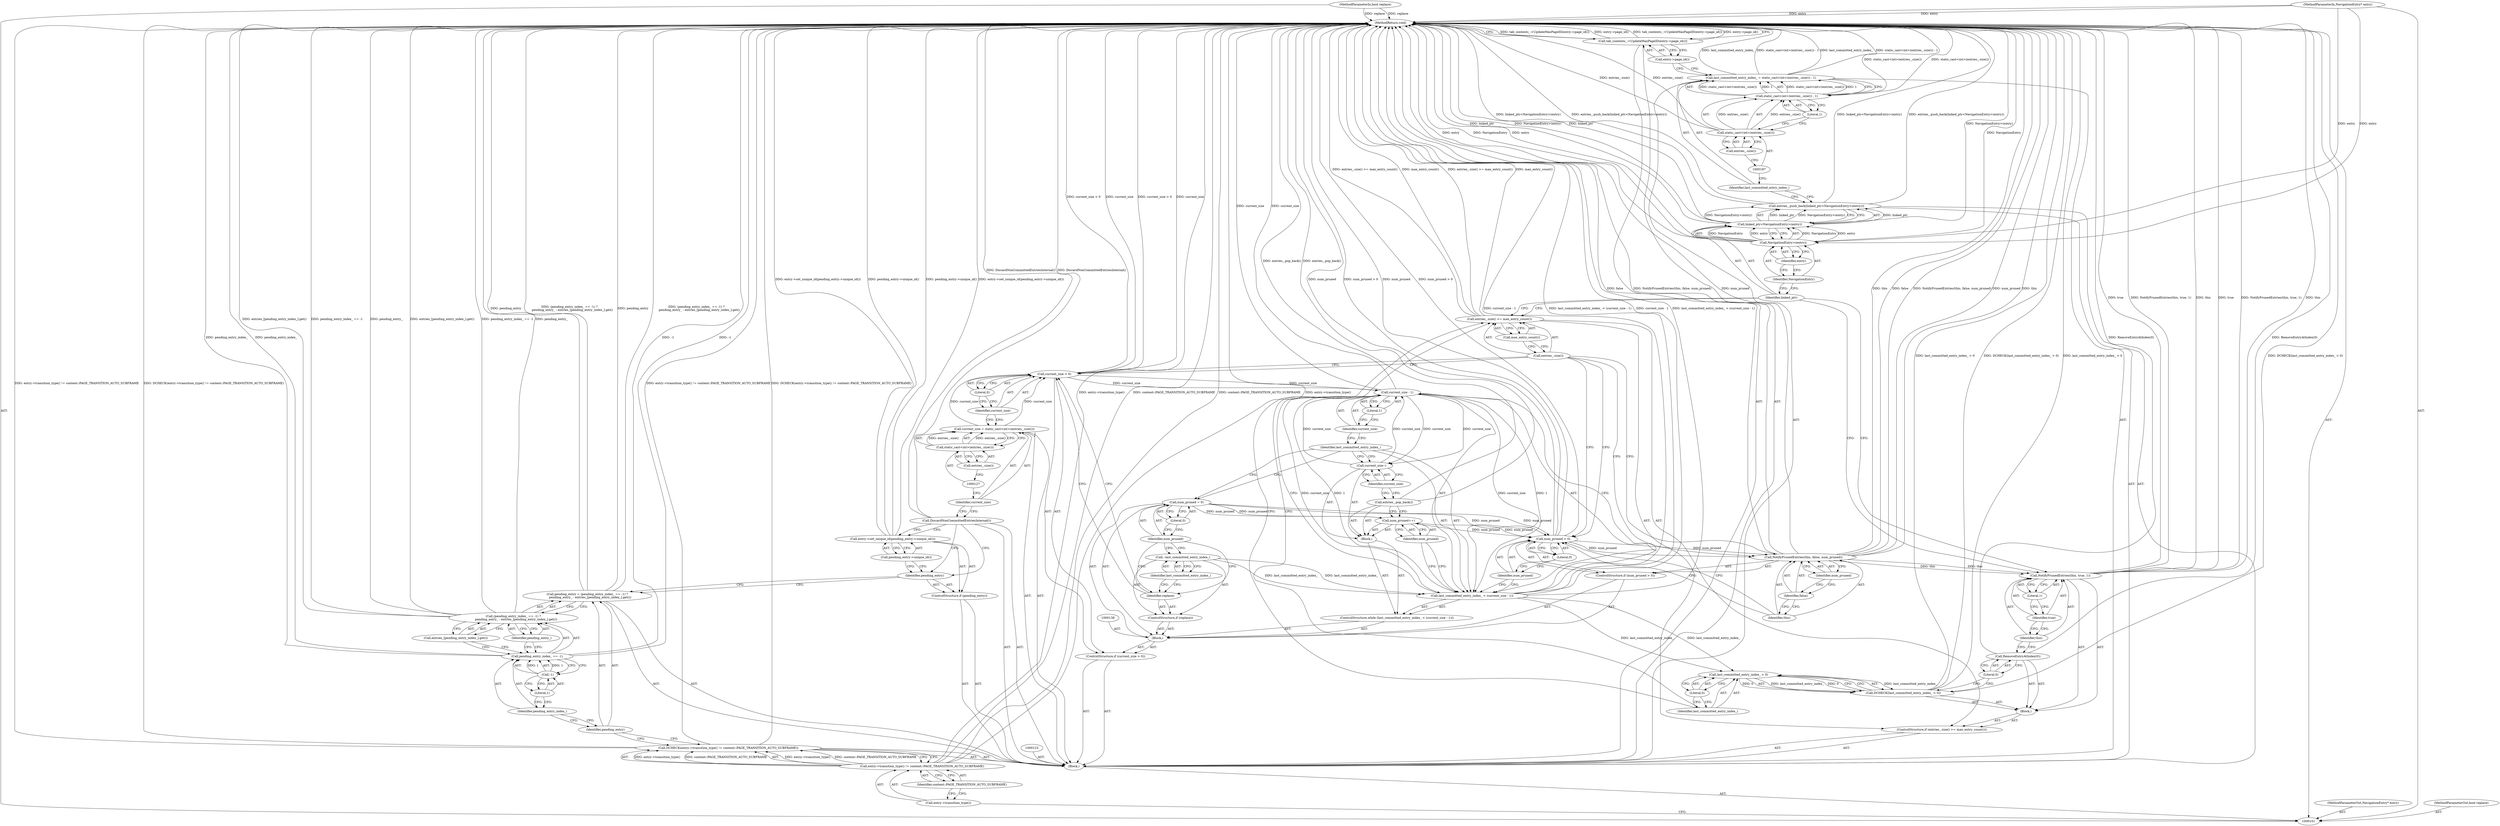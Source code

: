 digraph "0_Chrome_6a13a6c2fbae0b3269743e6a141fdfe0d9ec9793_5" {
"1000192" [label="(MethodReturn,void)"];
"1000102" [label="(MethodParameterIn,NavigationEntry* entry)"];
"1000311" [label="(MethodParameterOut,NavigationEntry* entry)"];
"1000122" [label="(Call,DiscardNonCommittedEntriesInternal())"];
"1000126" [label="(Call,static_cast<int>(entries_.size()))"];
"1000128" [label="(Call,entries_.size())"];
"1000124" [label="(Call,current_size = static_cast<int>(entries_.size()))"];
"1000125" [label="(Identifier,current_size)"];
"1000129" [label="(ControlStructure,if (current_size > 0))"];
"1000132" [label="(Literal,0)"];
"1000130" [label="(Call,current_size > 0)"];
"1000131" [label="(Identifier,current_size)"];
"1000134" [label="(ControlStructure,if (replace))"];
"1000135" [label="(Identifier,replace)"];
"1000136" [label="(Call,--last_committed_entry_index_)"];
"1000137" [label="(Identifier,last_committed_entry_index_)"];
"1000141" [label="(Literal,0)"];
"1000133" [label="(Block,)"];
"1000139" [label="(Call,num_pruned = 0)"];
"1000140" [label="(Identifier,num_pruned)"];
"1000143" [label="(Call,last_committed_entry_index_ < (current_size - 1))"];
"1000144" [label="(Identifier,last_committed_entry_index_)"];
"1000142" [label="(ControlStructure,while (last_committed_entry_index_ < (current_size - 1)))"];
"1000145" [label="(Call,current_size - 1)"];
"1000146" [label="(Identifier,current_size)"];
"1000147" [label="(Literal,1)"];
"1000148" [label="(Block,)"];
"1000103" [label="(MethodParameterIn,bool replace)"];
"1000312" [label="(MethodParameterOut,bool replace)"];
"1000104" [label="(Block,)"];
"1000149" [label="(Call,num_pruned++)"];
"1000150" [label="(Identifier,num_pruned)"];
"1000151" [label="(Call,entries_.pop_back())"];
"1000152" [label="(Call,current_size--)"];
"1000153" [label="(Identifier,current_size)"];
"1000157" [label="(Literal,0)"];
"1000154" [label="(ControlStructure,if (num_pruned > 0))"];
"1000155" [label="(Call,num_pruned > 0)"];
"1000156" [label="(Identifier,num_pruned)"];
"1000159" [label="(Identifier,this)"];
"1000160" [label="(Identifier,false)"];
"1000161" [label="(Identifier,num_pruned)"];
"1000158" [label="(Call,NotifyPrunedEntries(this, false, num_pruned))"];
"1000165" [label="(Call,max_entry_count())"];
"1000162" [label="(ControlStructure,if (entries_.size() >= max_entry_count()))"];
"1000166" [label="(Block,)"];
"1000163" [label="(Call,entries_.size() >= max_entry_count())"];
"1000164" [label="(Call,entries_.size())"];
"1000168" [label="(Call,last_committed_entry_index_ > 0)"];
"1000169" [label="(Identifier,last_committed_entry_index_)"];
"1000167" [label="(Call,DCHECK(last_committed_entry_index_ > 0))"];
"1000170" [label="(Literal,0)"];
"1000105" [label="(Call,DCHECK(entry->transition_type() != content::PAGE_TRANSITION_AUTO_SUBFRAME))"];
"1000108" [label="(Identifier,content::PAGE_TRANSITION_AUTO_SUBFRAME)"];
"1000106" [label="(Call,entry->transition_type() != content::PAGE_TRANSITION_AUTO_SUBFRAME)"];
"1000107" [label="(Call,entry->transition_type())"];
"1000172" [label="(Literal,0)"];
"1000171" [label="(Call,RemoveEntryAtIndex(0))"];
"1000174" [label="(Identifier,this)"];
"1000175" [label="(Identifier,true)"];
"1000176" [label="(Literal,1)"];
"1000173" [label="(Call,NotifyPrunedEntries(this, true, 1))"];
"1000177" [label="(Call,entries_.push_back(linked_ptr<NavigationEntry>(entry)))"];
"1000178" [label="(Call,linked_ptr<NavigationEntry>(entry))"];
"1000179" [label="(Identifier,linked_ptr)"];
"1000180" [label="(Call,NavigationEntry>(entry))"];
"1000181" [label="(Identifier,NavigationEntry)"];
"1000182" [label="(Identifier,entry)"];
"1000183" [label="(Call,last_committed_entry_index_ = static_cast<int>(entries_.size()) - 1)"];
"1000184" [label="(Identifier,last_committed_entry_index_)"];
"1000185" [label="(Call,static_cast<int>(entries_.size()) - 1)"];
"1000186" [label="(Call,static_cast<int>(entries_.size()))"];
"1000188" [label="(Call,entries_.size())"];
"1000189" [label="(Literal,1)"];
"1000190" [label="(Call,tab_contents_->UpdateMaxPageID(entry->page_id()))"];
"1000191" [label="(Call,entry->page_id())"];
"1000109" [label="(Call,pending_entry = (pending_entry_index_ == -1) ?\n      pending_entry_ : entries_[pending_entry_index_].get())"];
"1000110" [label="(Identifier,pending_entry)"];
"1000111" [label="(Call,(pending_entry_index_ == -1) ?\n      pending_entry_ : entries_[pending_entry_index_].get())"];
"1000112" [label="(Call,pending_entry_index_ == -1)"];
"1000113" [label="(Identifier,pending_entry_index_)"];
"1000114" [label="(Call,-1)"];
"1000115" [label="(Literal,1)"];
"1000117" [label="(Call,entries_[pending_entry_index_].get())"];
"1000116" [label="(Identifier,pending_entry_)"];
"1000118" [label="(ControlStructure,if (pending_entry))"];
"1000119" [label="(Identifier,pending_entry)"];
"1000121" [label="(Call,pending_entry->unique_id())"];
"1000120" [label="(Call,entry->set_unique_id(pending_entry->unique_id()))"];
"1000192" -> "1000101"  [label="AST: "];
"1000192" -> "1000190"  [label="CFG: "];
"1000106" -> "1000192"  [label="DDG: content::PAGE_TRANSITION_AUTO_SUBFRAME"];
"1000106" -> "1000192"  [label="DDG: entry->transition_type()"];
"1000183" -> "1000192"  [label="DDG: static_cast<int>(entries_.size()) - 1"];
"1000183" -> "1000192"  [label="DDG: last_committed_entry_index_"];
"1000190" -> "1000192"  [label="DDG: tab_contents_->UpdateMaxPageID(entry->page_id())"];
"1000190" -> "1000192"  [label="DDG: entry->page_id()"];
"1000178" -> "1000192"  [label="DDG: linked_ptr"];
"1000178" -> "1000192"  [label="DDG: NavigationEntry>(entry)"];
"1000105" -> "1000192"  [label="DDG: DCHECK(entry->transition_type() != content::PAGE_TRANSITION_AUTO_SUBFRAME)"];
"1000105" -> "1000192"  [label="DDG: entry->transition_type() != content::PAGE_TRANSITION_AUTO_SUBFRAME"];
"1000180" -> "1000192"  [label="DDG: NavigationEntry"];
"1000180" -> "1000192"  [label="DDG: entry"];
"1000177" -> "1000192"  [label="DDG: entries_.push_back(linked_ptr<NavigationEntry>(entry))"];
"1000177" -> "1000192"  [label="DDG: linked_ptr<NavigationEntry>(entry)"];
"1000155" -> "1000192"  [label="DDG: num_pruned"];
"1000155" -> "1000192"  [label="DDG: num_pruned > 0"];
"1000158" -> "1000192"  [label="DDG: this"];
"1000158" -> "1000192"  [label="DDG: false"];
"1000158" -> "1000192"  [label="DDG: NotifyPrunedEntries(this, false, num_pruned)"];
"1000158" -> "1000192"  [label="DDG: num_pruned"];
"1000111" -> "1000192"  [label="DDG: entries_[pending_entry_index_].get()"];
"1000111" -> "1000192"  [label="DDG: pending_entry_index_ == -1"];
"1000111" -> "1000192"  [label="DDG: pending_entry_"];
"1000186" -> "1000192"  [label="DDG: entries_.size()"];
"1000167" -> "1000192"  [label="DDG: last_committed_entry_index_ > 0"];
"1000167" -> "1000192"  [label="DDG: DCHECK(last_committed_entry_index_ > 0)"];
"1000130" -> "1000192"  [label="DDG: current_size > 0"];
"1000130" -> "1000192"  [label="DDG: current_size"];
"1000185" -> "1000192"  [label="DDG: static_cast<int>(entries_.size())"];
"1000151" -> "1000192"  [label="DDG: entries_.pop_back()"];
"1000112" -> "1000192"  [label="DDG: -1"];
"1000112" -> "1000192"  [label="DDG: pending_entry_index_"];
"1000103" -> "1000192"  [label="DDG: replace"];
"1000120" -> "1000192"  [label="DDG: pending_entry->unique_id()"];
"1000120" -> "1000192"  [label="DDG: entry->set_unique_id(pending_entry->unique_id())"];
"1000102" -> "1000192"  [label="DDG: entry"];
"1000109" -> "1000192"  [label="DDG: pending_entry"];
"1000109" -> "1000192"  [label="DDG: (pending_entry_index_ == -1) ?\n      pending_entry_ : entries_[pending_entry_index_].get()"];
"1000173" -> "1000192"  [label="DDG: NotifyPrunedEntries(this, true, 1)"];
"1000173" -> "1000192"  [label="DDG: this"];
"1000173" -> "1000192"  [label="DDG: true"];
"1000143" -> "1000192"  [label="DDG: last_committed_entry_index_ < (current_size - 1)"];
"1000143" -> "1000192"  [label="DDG: current_size - 1"];
"1000122" -> "1000192"  [label="DDG: DiscardNonCommittedEntriesInternal()"];
"1000171" -> "1000192"  [label="DDG: RemoveEntryAtIndex(0)"];
"1000163" -> "1000192"  [label="DDG: entries_.size() >= max_entry_count()"];
"1000163" -> "1000192"  [label="DDG: max_entry_count()"];
"1000145" -> "1000192"  [label="DDG: current_size"];
"1000102" -> "1000101"  [label="AST: "];
"1000102" -> "1000192"  [label="DDG: entry"];
"1000102" -> "1000180"  [label="DDG: entry"];
"1000311" -> "1000101"  [label="AST: "];
"1000122" -> "1000104"  [label="AST: "];
"1000122" -> "1000120"  [label="CFG: "];
"1000122" -> "1000119"  [label="CFG: "];
"1000125" -> "1000122"  [label="CFG: "];
"1000122" -> "1000192"  [label="DDG: DiscardNonCommittedEntriesInternal()"];
"1000126" -> "1000124"  [label="AST: "];
"1000126" -> "1000128"  [label="CFG: "];
"1000127" -> "1000126"  [label="AST: "];
"1000128" -> "1000126"  [label="AST: "];
"1000124" -> "1000126"  [label="CFG: "];
"1000126" -> "1000124"  [label="DDG: entries_.size()"];
"1000128" -> "1000126"  [label="AST: "];
"1000128" -> "1000127"  [label="CFG: "];
"1000126" -> "1000128"  [label="CFG: "];
"1000124" -> "1000104"  [label="AST: "];
"1000124" -> "1000126"  [label="CFG: "];
"1000125" -> "1000124"  [label="AST: "];
"1000126" -> "1000124"  [label="AST: "];
"1000131" -> "1000124"  [label="CFG: "];
"1000126" -> "1000124"  [label="DDG: entries_.size()"];
"1000124" -> "1000130"  [label="DDG: current_size"];
"1000125" -> "1000124"  [label="AST: "];
"1000125" -> "1000122"  [label="CFG: "];
"1000127" -> "1000125"  [label="CFG: "];
"1000129" -> "1000104"  [label="AST: "];
"1000130" -> "1000129"  [label="AST: "];
"1000133" -> "1000129"  [label="AST: "];
"1000132" -> "1000130"  [label="AST: "];
"1000132" -> "1000131"  [label="CFG: "];
"1000130" -> "1000132"  [label="CFG: "];
"1000130" -> "1000129"  [label="AST: "];
"1000130" -> "1000132"  [label="CFG: "];
"1000131" -> "1000130"  [label="AST: "];
"1000132" -> "1000130"  [label="AST: "];
"1000135" -> "1000130"  [label="CFG: "];
"1000164" -> "1000130"  [label="CFG: "];
"1000130" -> "1000192"  [label="DDG: current_size > 0"];
"1000130" -> "1000192"  [label="DDG: current_size"];
"1000124" -> "1000130"  [label="DDG: current_size"];
"1000130" -> "1000145"  [label="DDG: current_size"];
"1000131" -> "1000130"  [label="AST: "];
"1000131" -> "1000124"  [label="CFG: "];
"1000132" -> "1000131"  [label="CFG: "];
"1000134" -> "1000133"  [label="AST: "];
"1000135" -> "1000134"  [label="AST: "];
"1000136" -> "1000134"  [label="AST: "];
"1000135" -> "1000134"  [label="AST: "];
"1000135" -> "1000130"  [label="CFG: "];
"1000137" -> "1000135"  [label="CFG: "];
"1000140" -> "1000135"  [label="CFG: "];
"1000136" -> "1000134"  [label="AST: "];
"1000136" -> "1000137"  [label="CFG: "];
"1000137" -> "1000136"  [label="AST: "];
"1000140" -> "1000136"  [label="CFG: "];
"1000136" -> "1000143"  [label="DDG: last_committed_entry_index_"];
"1000137" -> "1000136"  [label="AST: "];
"1000137" -> "1000135"  [label="CFG: "];
"1000136" -> "1000137"  [label="CFG: "];
"1000141" -> "1000139"  [label="AST: "];
"1000141" -> "1000140"  [label="CFG: "];
"1000139" -> "1000141"  [label="CFG: "];
"1000133" -> "1000129"  [label="AST: "];
"1000134" -> "1000133"  [label="AST: "];
"1000138" -> "1000133"  [label="AST: "];
"1000139" -> "1000133"  [label="AST: "];
"1000142" -> "1000133"  [label="AST: "];
"1000154" -> "1000133"  [label="AST: "];
"1000139" -> "1000133"  [label="AST: "];
"1000139" -> "1000141"  [label="CFG: "];
"1000140" -> "1000139"  [label="AST: "];
"1000141" -> "1000139"  [label="AST: "];
"1000144" -> "1000139"  [label="CFG: "];
"1000139" -> "1000149"  [label="DDG: num_pruned"];
"1000139" -> "1000155"  [label="DDG: num_pruned"];
"1000140" -> "1000139"  [label="AST: "];
"1000140" -> "1000136"  [label="CFG: "];
"1000140" -> "1000135"  [label="CFG: "];
"1000141" -> "1000140"  [label="CFG: "];
"1000143" -> "1000142"  [label="AST: "];
"1000143" -> "1000145"  [label="CFG: "];
"1000144" -> "1000143"  [label="AST: "];
"1000145" -> "1000143"  [label="AST: "];
"1000150" -> "1000143"  [label="CFG: "];
"1000156" -> "1000143"  [label="CFG: "];
"1000143" -> "1000192"  [label="DDG: last_committed_entry_index_ < (current_size - 1)"];
"1000143" -> "1000192"  [label="DDG: current_size - 1"];
"1000136" -> "1000143"  [label="DDG: last_committed_entry_index_"];
"1000145" -> "1000143"  [label="DDG: current_size"];
"1000145" -> "1000143"  [label="DDG: 1"];
"1000143" -> "1000168"  [label="DDG: last_committed_entry_index_"];
"1000144" -> "1000143"  [label="AST: "];
"1000144" -> "1000152"  [label="CFG: "];
"1000144" -> "1000139"  [label="CFG: "];
"1000146" -> "1000144"  [label="CFG: "];
"1000142" -> "1000133"  [label="AST: "];
"1000143" -> "1000142"  [label="AST: "];
"1000148" -> "1000142"  [label="AST: "];
"1000145" -> "1000143"  [label="AST: "];
"1000145" -> "1000147"  [label="CFG: "];
"1000146" -> "1000145"  [label="AST: "];
"1000147" -> "1000145"  [label="AST: "];
"1000143" -> "1000145"  [label="CFG: "];
"1000145" -> "1000192"  [label="DDG: current_size"];
"1000145" -> "1000143"  [label="DDG: current_size"];
"1000145" -> "1000143"  [label="DDG: 1"];
"1000152" -> "1000145"  [label="DDG: current_size"];
"1000130" -> "1000145"  [label="DDG: current_size"];
"1000145" -> "1000152"  [label="DDG: current_size"];
"1000146" -> "1000145"  [label="AST: "];
"1000146" -> "1000144"  [label="CFG: "];
"1000147" -> "1000146"  [label="CFG: "];
"1000147" -> "1000145"  [label="AST: "];
"1000147" -> "1000146"  [label="CFG: "];
"1000145" -> "1000147"  [label="CFG: "];
"1000148" -> "1000142"  [label="AST: "];
"1000149" -> "1000148"  [label="AST: "];
"1000151" -> "1000148"  [label="AST: "];
"1000152" -> "1000148"  [label="AST: "];
"1000103" -> "1000101"  [label="AST: "];
"1000103" -> "1000192"  [label="DDG: replace"];
"1000312" -> "1000101"  [label="AST: "];
"1000104" -> "1000101"  [label="AST: "];
"1000105" -> "1000104"  [label="AST: "];
"1000109" -> "1000104"  [label="AST: "];
"1000118" -> "1000104"  [label="AST: "];
"1000122" -> "1000104"  [label="AST: "];
"1000123" -> "1000104"  [label="AST: "];
"1000124" -> "1000104"  [label="AST: "];
"1000129" -> "1000104"  [label="AST: "];
"1000162" -> "1000104"  [label="AST: "];
"1000177" -> "1000104"  [label="AST: "];
"1000183" -> "1000104"  [label="AST: "];
"1000190" -> "1000104"  [label="AST: "];
"1000149" -> "1000148"  [label="AST: "];
"1000149" -> "1000150"  [label="CFG: "];
"1000150" -> "1000149"  [label="AST: "];
"1000151" -> "1000149"  [label="CFG: "];
"1000139" -> "1000149"  [label="DDG: num_pruned"];
"1000149" -> "1000155"  [label="DDG: num_pruned"];
"1000150" -> "1000149"  [label="AST: "];
"1000150" -> "1000143"  [label="CFG: "];
"1000149" -> "1000150"  [label="CFG: "];
"1000151" -> "1000148"  [label="AST: "];
"1000151" -> "1000149"  [label="CFG: "];
"1000153" -> "1000151"  [label="CFG: "];
"1000151" -> "1000192"  [label="DDG: entries_.pop_back()"];
"1000152" -> "1000148"  [label="AST: "];
"1000152" -> "1000153"  [label="CFG: "];
"1000153" -> "1000152"  [label="AST: "];
"1000144" -> "1000152"  [label="CFG: "];
"1000152" -> "1000145"  [label="DDG: current_size"];
"1000145" -> "1000152"  [label="DDG: current_size"];
"1000153" -> "1000152"  [label="AST: "];
"1000153" -> "1000151"  [label="CFG: "];
"1000152" -> "1000153"  [label="CFG: "];
"1000157" -> "1000155"  [label="AST: "];
"1000157" -> "1000156"  [label="CFG: "];
"1000155" -> "1000157"  [label="CFG: "];
"1000154" -> "1000133"  [label="AST: "];
"1000155" -> "1000154"  [label="AST: "];
"1000158" -> "1000154"  [label="AST: "];
"1000155" -> "1000154"  [label="AST: "];
"1000155" -> "1000157"  [label="CFG: "];
"1000156" -> "1000155"  [label="AST: "];
"1000157" -> "1000155"  [label="AST: "];
"1000159" -> "1000155"  [label="CFG: "];
"1000164" -> "1000155"  [label="CFG: "];
"1000155" -> "1000192"  [label="DDG: num_pruned"];
"1000155" -> "1000192"  [label="DDG: num_pruned > 0"];
"1000139" -> "1000155"  [label="DDG: num_pruned"];
"1000149" -> "1000155"  [label="DDG: num_pruned"];
"1000155" -> "1000158"  [label="DDG: num_pruned"];
"1000156" -> "1000155"  [label="AST: "];
"1000156" -> "1000143"  [label="CFG: "];
"1000157" -> "1000156"  [label="CFG: "];
"1000159" -> "1000158"  [label="AST: "];
"1000159" -> "1000155"  [label="CFG: "];
"1000160" -> "1000159"  [label="CFG: "];
"1000160" -> "1000158"  [label="AST: "];
"1000160" -> "1000159"  [label="CFG: "];
"1000161" -> "1000160"  [label="CFG: "];
"1000161" -> "1000158"  [label="AST: "];
"1000161" -> "1000160"  [label="CFG: "];
"1000158" -> "1000161"  [label="CFG: "];
"1000158" -> "1000154"  [label="AST: "];
"1000158" -> "1000161"  [label="CFG: "];
"1000159" -> "1000158"  [label="AST: "];
"1000160" -> "1000158"  [label="AST: "];
"1000161" -> "1000158"  [label="AST: "];
"1000164" -> "1000158"  [label="CFG: "];
"1000158" -> "1000192"  [label="DDG: this"];
"1000158" -> "1000192"  [label="DDG: false"];
"1000158" -> "1000192"  [label="DDG: NotifyPrunedEntries(this, false, num_pruned)"];
"1000158" -> "1000192"  [label="DDG: num_pruned"];
"1000155" -> "1000158"  [label="DDG: num_pruned"];
"1000158" -> "1000173"  [label="DDG: this"];
"1000165" -> "1000163"  [label="AST: "];
"1000165" -> "1000164"  [label="CFG: "];
"1000163" -> "1000165"  [label="CFG: "];
"1000162" -> "1000104"  [label="AST: "];
"1000163" -> "1000162"  [label="AST: "];
"1000166" -> "1000162"  [label="AST: "];
"1000166" -> "1000162"  [label="AST: "];
"1000167" -> "1000166"  [label="AST: "];
"1000171" -> "1000166"  [label="AST: "];
"1000173" -> "1000166"  [label="AST: "];
"1000163" -> "1000162"  [label="AST: "];
"1000163" -> "1000165"  [label="CFG: "];
"1000164" -> "1000163"  [label="AST: "];
"1000165" -> "1000163"  [label="AST: "];
"1000169" -> "1000163"  [label="CFG: "];
"1000179" -> "1000163"  [label="CFG: "];
"1000163" -> "1000192"  [label="DDG: entries_.size() >= max_entry_count()"];
"1000163" -> "1000192"  [label="DDG: max_entry_count()"];
"1000164" -> "1000163"  [label="AST: "];
"1000164" -> "1000158"  [label="CFG: "];
"1000164" -> "1000155"  [label="CFG: "];
"1000164" -> "1000130"  [label="CFG: "];
"1000165" -> "1000164"  [label="CFG: "];
"1000168" -> "1000167"  [label="AST: "];
"1000168" -> "1000170"  [label="CFG: "];
"1000169" -> "1000168"  [label="AST: "];
"1000170" -> "1000168"  [label="AST: "];
"1000167" -> "1000168"  [label="CFG: "];
"1000168" -> "1000167"  [label="DDG: last_committed_entry_index_"];
"1000168" -> "1000167"  [label="DDG: 0"];
"1000143" -> "1000168"  [label="DDG: last_committed_entry_index_"];
"1000169" -> "1000168"  [label="AST: "];
"1000169" -> "1000163"  [label="CFG: "];
"1000170" -> "1000169"  [label="CFG: "];
"1000167" -> "1000166"  [label="AST: "];
"1000167" -> "1000168"  [label="CFG: "];
"1000168" -> "1000167"  [label="AST: "];
"1000172" -> "1000167"  [label="CFG: "];
"1000167" -> "1000192"  [label="DDG: last_committed_entry_index_ > 0"];
"1000167" -> "1000192"  [label="DDG: DCHECK(last_committed_entry_index_ > 0)"];
"1000168" -> "1000167"  [label="DDG: last_committed_entry_index_"];
"1000168" -> "1000167"  [label="DDG: 0"];
"1000170" -> "1000168"  [label="AST: "];
"1000170" -> "1000169"  [label="CFG: "];
"1000168" -> "1000170"  [label="CFG: "];
"1000105" -> "1000104"  [label="AST: "];
"1000105" -> "1000106"  [label="CFG: "];
"1000106" -> "1000105"  [label="AST: "];
"1000110" -> "1000105"  [label="CFG: "];
"1000105" -> "1000192"  [label="DDG: DCHECK(entry->transition_type() != content::PAGE_TRANSITION_AUTO_SUBFRAME)"];
"1000105" -> "1000192"  [label="DDG: entry->transition_type() != content::PAGE_TRANSITION_AUTO_SUBFRAME"];
"1000106" -> "1000105"  [label="DDG: entry->transition_type()"];
"1000106" -> "1000105"  [label="DDG: content::PAGE_TRANSITION_AUTO_SUBFRAME"];
"1000108" -> "1000106"  [label="AST: "];
"1000108" -> "1000107"  [label="CFG: "];
"1000106" -> "1000108"  [label="CFG: "];
"1000106" -> "1000105"  [label="AST: "];
"1000106" -> "1000108"  [label="CFG: "];
"1000107" -> "1000106"  [label="AST: "];
"1000108" -> "1000106"  [label="AST: "];
"1000105" -> "1000106"  [label="CFG: "];
"1000106" -> "1000192"  [label="DDG: content::PAGE_TRANSITION_AUTO_SUBFRAME"];
"1000106" -> "1000192"  [label="DDG: entry->transition_type()"];
"1000106" -> "1000105"  [label="DDG: entry->transition_type()"];
"1000106" -> "1000105"  [label="DDG: content::PAGE_TRANSITION_AUTO_SUBFRAME"];
"1000107" -> "1000106"  [label="AST: "];
"1000107" -> "1000101"  [label="CFG: "];
"1000108" -> "1000107"  [label="CFG: "];
"1000172" -> "1000171"  [label="AST: "];
"1000172" -> "1000167"  [label="CFG: "];
"1000171" -> "1000172"  [label="CFG: "];
"1000171" -> "1000166"  [label="AST: "];
"1000171" -> "1000172"  [label="CFG: "];
"1000172" -> "1000171"  [label="AST: "];
"1000174" -> "1000171"  [label="CFG: "];
"1000171" -> "1000192"  [label="DDG: RemoveEntryAtIndex(0)"];
"1000174" -> "1000173"  [label="AST: "];
"1000174" -> "1000171"  [label="CFG: "];
"1000175" -> "1000174"  [label="CFG: "];
"1000175" -> "1000173"  [label="AST: "];
"1000175" -> "1000174"  [label="CFG: "];
"1000176" -> "1000175"  [label="CFG: "];
"1000176" -> "1000173"  [label="AST: "];
"1000176" -> "1000175"  [label="CFG: "];
"1000173" -> "1000176"  [label="CFG: "];
"1000173" -> "1000166"  [label="AST: "];
"1000173" -> "1000176"  [label="CFG: "];
"1000174" -> "1000173"  [label="AST: "];
"1000175" -> "1000173"  [label="AST: "];
"1000176" -> "1000173"  [label="AST: "];
"1000179" -> "1000173"  [label="CFG: "];
"1000173" -> "1000192"  [label="DDG: NotifyPrunedEntries(this, true, 1)"];
"1000173" -> "1000192"  [label="DDG: this"];
"1000173" -> "1000192"  [label="DDG: true"];
"1000158" -> "1000173"  [label="DDG: this"];
"1000177" -> "1000104"  [label="AST: "];
"1000177" -> "1000178"  [label="CFG: "];
"1000178" -> "1000177"  [label="AST: "];
"1000184" -> "1000177"  [label="CFG: "];
"1000177" -> "1000192"  [label="DDG: entries_.push_back(linked_ptr<NavigationEntry>(entry))"];
"1000177" -> "1000192"  [label="DDG: linked_ptr<NavigationEntry>(entry)"];
"1000178" -> "1000177"  [label="DDG: linked_ptr"];
"1000178" -> "1000177"  [label="DDG: NavigationEntry>(entry)"];
"1000178" -> "1000177"  [label="AST: "];
"1000178" -> "1000180"  [label="CFG: "];
"1000179" -> "1000178"  [label="AST: "];
"1000180" -> "1000178"  [label="AST: "];
"1000177" -> "1000178"  [label="CFG: "];
"1000178" -> "1000192"  [label="DDG: linked_ptr"];
"1000178" -> "1000192"  [label="DDG: NavigationEntry>(entry)"];
"1000178" -> "1000177"  [label="DDG: linked_ptr"];
"1000178" -> "1000177"  [label="DDG: NavigationEntry>(entry)"];
"1000180" -> "1000178"  [label="DDG: NavigationEntry"];
"1000180" -> "1000178"  [label="DDG: entry"];
"1000179" -> "1000178"  [label="AST: "];
"1000179" -> "1000173"  [label="CFG: "];
"1000179" -> "1000163"  [label="CFG: "];
"1000181" -> "1000179"  [label="CFG: "];
"1000180" -> "1000178"  [label="AST: "];
"1000180" -> "1000182"  [label="CFG: "];
"1000181" -> "1000180"  [label="AST: "];
"1000182" -> "1000180"  [label="AST: "];
"1000178" -> "1000180"  [label="CFG: "];
"1000180" -> "1000192"  [label="DDG: NavigationEntry"];
"1000180" -> "1000192"  [label="DDG: entry"];
"1000180" -> "1000178"  [label="DDG: NavigationEntry"];
"1000180" -> "1000178"  [label="DDG: entry"];
"1000102" -> "1000180"  [label="DDG: entry"];
"1000181" -> "1000180"  [label="AST: "];
"1000181" -> "1000179"  [label="CFG: "];
"1000182" -> "1000181"  [label="CFG: "];
"1000182" -> "1000180"  [label="AST: "];
"1000182" -> "1000181"  [label="CFG: "];
"1000180" -> "1000182"  [label="CFG: "];
"1000183" -> "1000104"  [label="AST: "];
"1000183" -> "1000185"  [label="CFG: "];
"1000184" -> "1000183"  [label="AST: "];
"1000185" -> "1000183"  [label="AST: "];
"1000191" -> "1000183"  [label="CFG: "];
"1000183" -> "1000192"  [label="DDG: static_cast<int>(entries_.size()) - 1"];
"1000183" -> "1000192"  [label="DDG: last_committed_entry_index_"];
"1000185" -> "1000183"  [label="DDG: static_cast<int>(entries_.size())"];
"1000185" -> "1000183"  [label="DDG: 1"];
"1000184" -> "1000183"  [label="AST: "];
"1000184" -> "1000177"  [label="CFG: "];
"1000187" -> "1000184"  [label="CFG: "];
"1000185" -> "1000183"  [label="AST: "];
"1000185" -> "1000189"  [label="CFG: "];
"1000186" -> "1000185"  [label="AST: "];
"1000189" -> "1000185"  [label="AST: "];
"1000183" -> "1000185"  [label="CFG: "];
"1000185" -> "1000192"  [label="DDG: static_cast<int>(entries_.size())"];
"1000185" -> "1000183"  [label="DDG: static_cast<int>(entries_.size())"];
"1000185" -> "1000183"  [label="DDG: 1"];
"1000186" -> "1000185"  [label="DDG: entries_.size()"];
"1000186" -> "1000185"  [label="AST: "];
"1000186" -> "1000188"  [label="CFG: "];
"1000187" -> "1000186"  [label="AST: "];
"1000188" -> "1000186"  [label="AST: "];
"1000189" -> "1000186"  [label="CFG: "];
"1000186" -> "1000192"  [label="DDG: entries_.size()"];
"1000186" -> "1000185"  [label="DDG: entries_.size()"];
"1000188" -> "1000186"  [label="AST: "];
"1000188" -> "1000187"  [label="CFG: "];
"1000186" -> "1000188"  [label="CFG: "];
"1000189" -> "1000185"  [label="AST: "];
"1000189" -> "1000186"  [label="CFG: "];
"1000185" -> "1000189"  [label="CFG: "];
"1000190" -> "1000104"  [label="AST: "];
"1000190" -> "1000191"  [label="CFG: "];
"1000191" -> "1000190"  [label="AST: "];
"1000192" -> "1000190"  [label="CFG: "];
"1000190" -> "1000192"  [label="DDG: tab_contents_->UpdateMaxPageID(entry->page_id())"];
"1000190" -> "1000192"  [label="DDG: entry->page_id()"];
"1000191" -> "1000190"  [label="AST: "];
"1000191" -> "1000183"  [label="CFG: "];
"1000190" -> "1000191"  [label="CFG: "];
"1000109" -> "1000104"  [label="AST: "];
"1000109" -> "1000111"  [label="CFG: "];
"1000110" -> "1000109"  [label="AST: "];
"1000111" -> "1000109"  [label="AST: "];
"1000119" -> "1000109"  [label="CFG: "];
"1000109" -> "1000192"  [label="DDG: pending_entry"];
"1000109" -> "1000192"  [label="DDG: (pending_entry_index_ == -1) ?\n      pending_entry_ : entries_[pending_entry_index_].get()"];
"1000110" -> "1000109"  [label="AST: "];
"1000110" -> "1000105"  [label="CFG: "];
"1000113" -> "1000110"  [label="CFG: "];
"1000111" -> "1000109"  [label="AST: "];
"1000111" -> "1000116"  [label="CFG: "];
"1000111" -> "1000117"  [label="CFG: "];
"1000112" -> "1000111"  [label="AST: "];
"1000116" -> "1000111"  [label="AST: "];
"1000117" -> "1000111"  [label="AST: "];
"1000109" -> "1000111"  [label="CFG: "];
"1000111" -> "1000192"  [label="DDG: entries_[pending_entry_index_].get()"];
"1000111" -> "1000192"  [label="DDG: pending_entry_index_ == -1"];
"1000111" -> "1000192"  [label="DDG: pending_entry_"];
"1000112" -> "1000111"  [label="AST: "];
"1000112" -> "1000114"  [label="CFG: "];
"1000113" -> "1000112"  [label="AST: "];
"1000114" -> "1000112"  [label="AST: "];
"1000116" -> "1000112"  [label="CFG: "];
"1000117" -> "1000112"  [label="CFG: "];
"1000112" -> "1000192"  [label="DDG: -1"];
"1000112" -> "1000192"  [label="DDG: pending_entry_index_"];
"1000114" -> "1000112"  [label="DDG: 1"];
"1000113" -> "1000112"  [label="AST: "];
"1000113" -> "1000110"  [label="CFG: "];
"1000115" -> "1000113"  [label="CFG: "];
"1000114" -> "1000112"  [label="AST: "];
"1000114" -> "1000115"  [label="CFG: "];
"1000115" -> "1000114"  [label="AST: "];
"1000112" -> "1000114"  [label="CFG: "];
"1000114" -> "1000112"  [label="DDG: 1"];
"1000115" -> "1000114"  [label="AST: "];
"1000115" -> "1000113"  [label="CFG: "];
"1000114" -> "1000115"  [label="CFG: "];
"1000117" -> "1000111"  [label="AST: "];
"1000117" -> "1000112"  [label="CFG: "];
"1000111" -> "1000117"  [label="CFG: "];
"1000116" -> "1000111"  [label="AST: "];
"1000116" -> "1000112"  [label="CFG: "];
"1000111" -> "1000116"  [label="CFG: "];
"1000118" -> "1000104"  [label="AST: "];
"1000119" -> "1000118"  [label="AST: "];
"1000120" -> "1000118"  [label="AST: "];
"1000119" -> "1000118"  [label="AST: "];
"1000119" -> "1000109"  [label="CFG: "];
"1000121" -> "1000119"  [label="CFG: "];
"1000122" -> "1000119"  [label="CFG: "];
"1000121" -> "1000120"  [label="AST: "];
"1000121" -> "1000119"  [label="CFG: "];
"1000120" -> "1000121"  [label="CFG: "];
"1000120" -> "1000118"  [label="AST: "];
"1000120" -> "1000121"  [label="CFG: "];
"1000121" -> "1000120"  [label="AST: "];
"1000122" -> "1000120"  [label="CFG: "];
"1000120" -> "1000192"  [label="DDG: pending_entry->unique_id()"];
"1000120" -> "1000192"  [label="DDG: entry->set_unique_id(pending_entry->unique_id())"];
}
